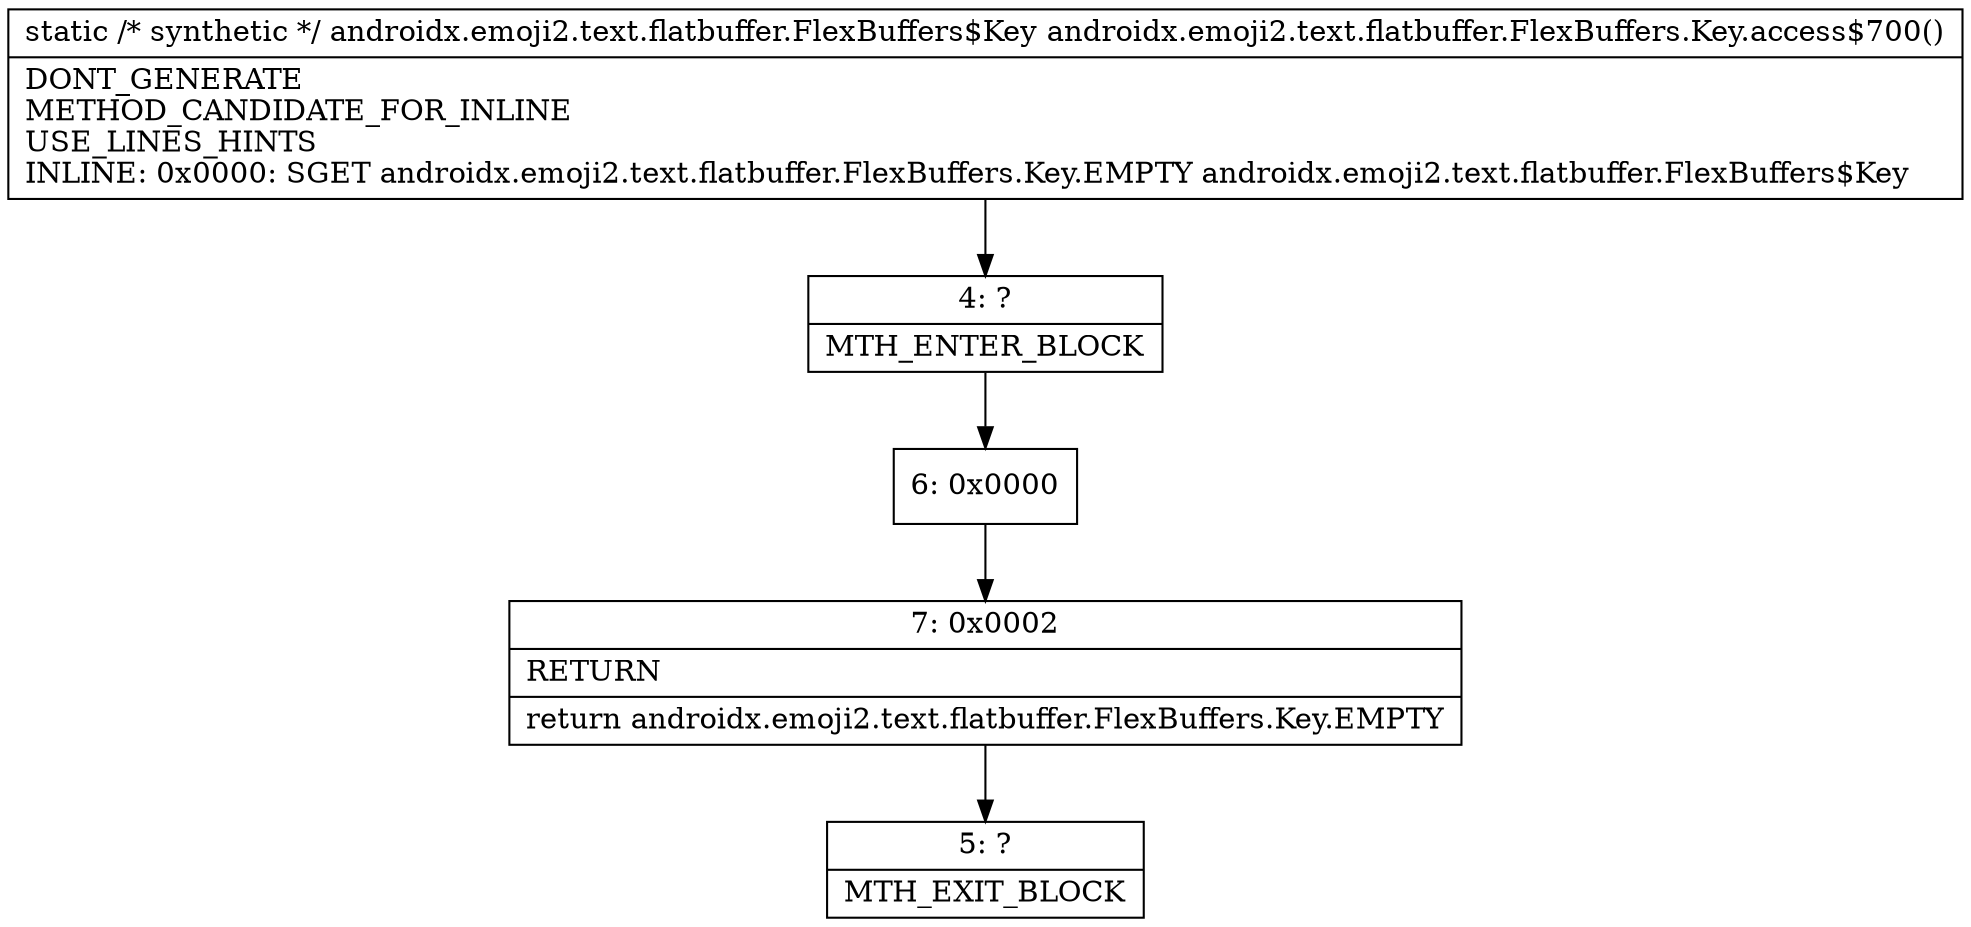 digraph "CFG forandroidx.emoji2.text.flatbuffer.FlexBuffers.Key.access$700()Landroidx\/emoji2\/text\/flatbuffer\/FlexBuffers$Key;" {
Node_4 [shape=record,label="{4\:\ ?|MTH_ENTER_BLOCK\l}"];
Node_6 [shape=record,label="{6\:\ 0x0000}"];
Node_7 [shape=record,label="{7\:\ 0x0002|RETURN\l|return androidx.emoji2.text.flatbuffer.FlexBuffers.Key.EMPTY\l}"];
Node_5 [shape=record,label="{5\:\ ?|MTH_EXIT_BLOCK\l}"];
MethodNode[shape=record,label="{static \/* synthetic *\/ androidx.emoji2.text.flatbuffer.FlexBuffers$Key androidx.emoji2.text.flatbuffer.FlexBuffers.Key.access$700()  | DONT_GENERATE\lMETHOD_CANDIDATE_FOR_INLINE\lUSE_LINES_HINTS\lINLINE: 0x0000: SGET   androidx.emoji2.text.flatbuffer.FlexBuffers.Key.EMPTY androidx.emoji2.text.flatbuffer.FlexBuffers$Key\l}"];
MethodNode -> Node_4;Node_4 -> Node_6;
Node_6 -> Node_7;
Node_7 -> Node_5;
}

